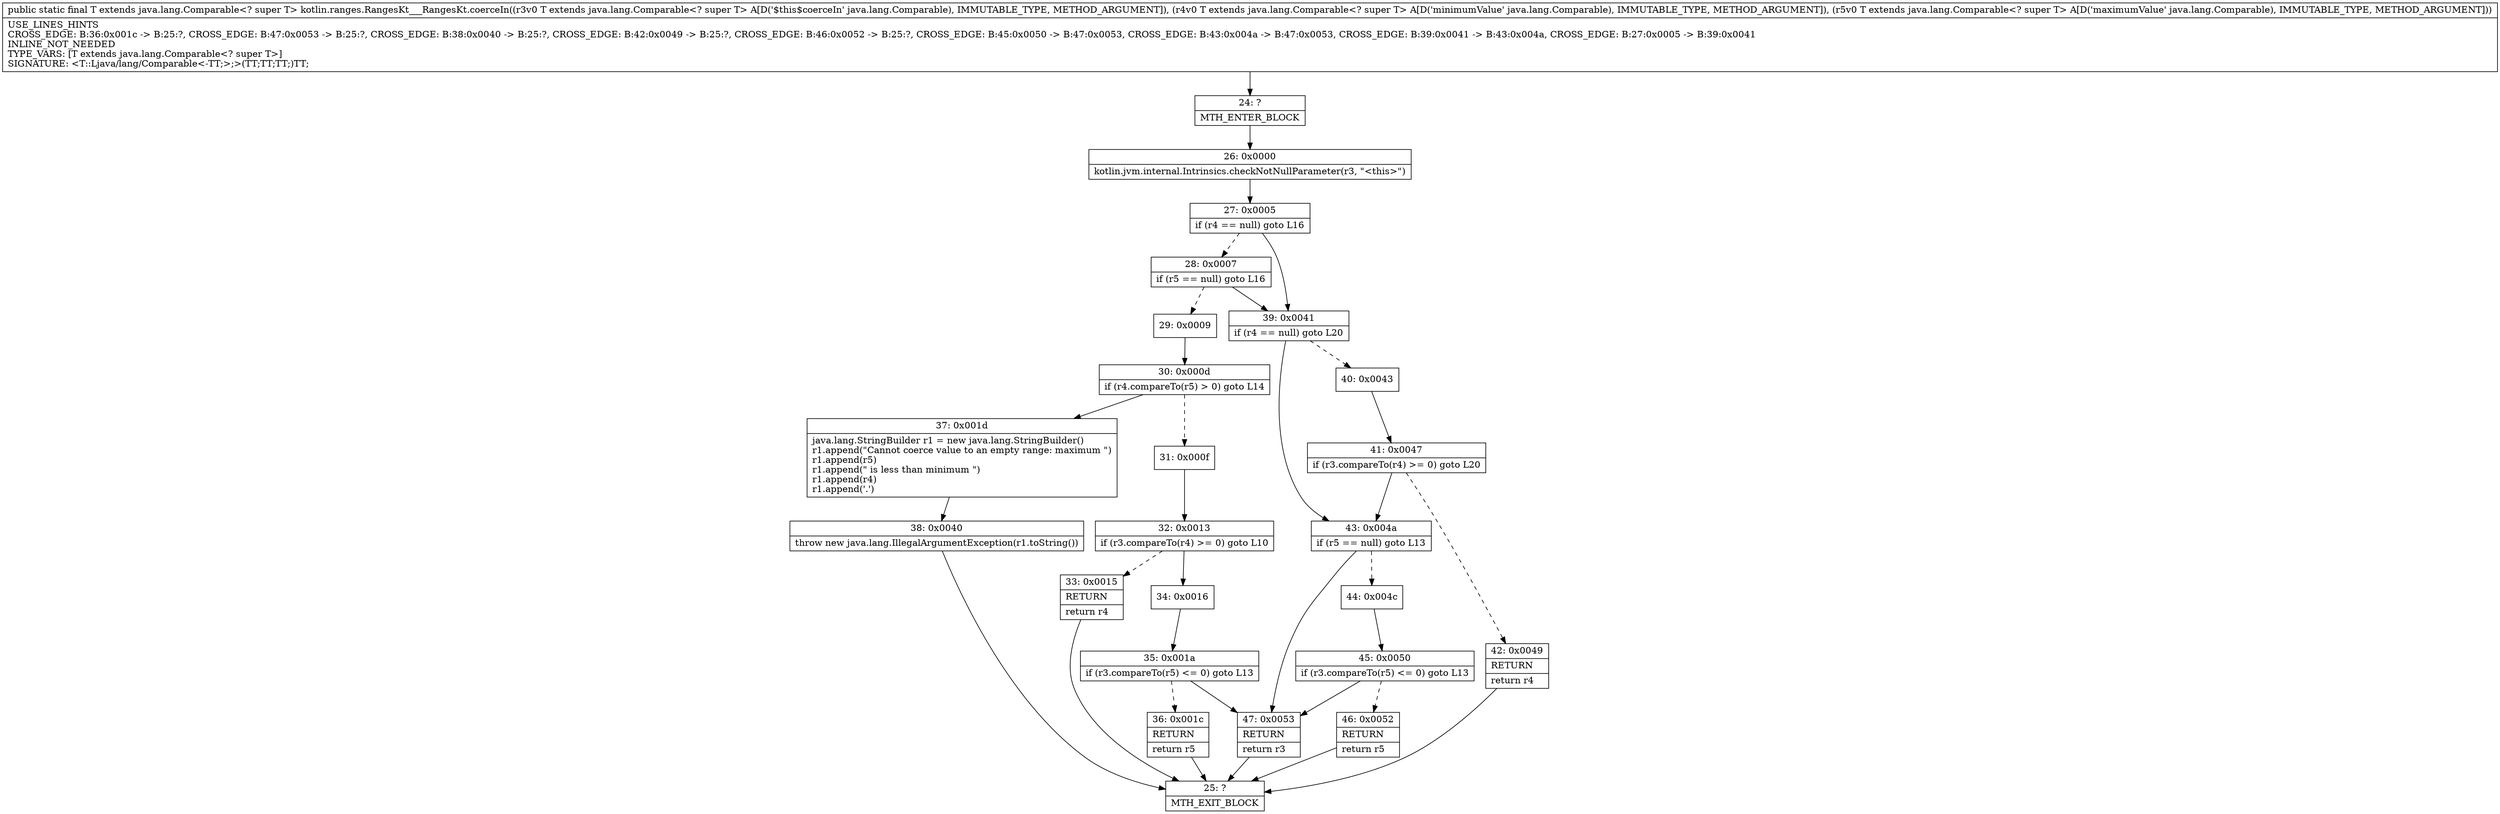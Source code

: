 digraph "CFG forkotlin.ranges.RangesKt___RangesKt.coerceIn(Ljava\/lang\/Comparable;Ljava\/lang\/Comparable;Ljava\/lang\/Comparable;)Ljava\/lang\/Comparable;" {
Node_24 [shape=record,label="{24\:\ ?|MTH_ENTER_BLOCK\l}"];
Node_26 [shape=record,label="{26\:\ 0x0000|kotlin.jvm.internal.Intrinsics.checkNotNullParameter(r3, \"\<this\>\")\l}"];
Node_27 [shape=record,label="{27\:\ 0x0005|if (r4 == null) goto L16\l}"];
Node_28 [shape=record,label="{28\:\ 0x0007|if (r5 == null) goto L16\l}"];
Node_29 [shape=record,label="{29\:\ 0x0009}"];
Node_30 [shape=record,label="{30\:\ 0x000d|if (r4.compareTo(r5) \> 0) goto L14\l}"];
Node_31 [shape=record,label="{31\:\ 0x000f}"];
Node_32 [shape=record,label="{32\:\ 0x0013|if (r3.compareTo(r4) \>= 0) goto L10\l}"];
Node_33 [shape=record,label="{33\:\ 0x0015|RETURN\l|return r4\l}"];
Node_25 [shape=record,label="{25\:\ ?|MTH_EXIT_BLOCK\l}"];
Node_34 [shape=record,label="{34\:\ 0x0016}"];
Node_35 [shape=record,label="{35\:\ 0x001a|if (r3.compareTo(r5) \<= 0) goto L13\l}"];
Node_36 [shape=record,label="{36\:\ 0x001c|RETURN\l|return r5\l}"];
Node_47 [shape=record,label="{47\:\ 0x0053|RETURN\l|return r3\l}"];
Node_37 [shape=record,label="{37\:\ 0x001d|java.lang.StringBuilder r1 = new java.lang.StringBuilder()\lr1.append(\"Cannot coerce value to an empty range: maximum \")\lr1.append(r5)\lr1.append(\" is less than minimum \")\lr1.append(r4)\lr1.append('.')\l}"];
Node_38 [shape=record,label="{38\:\ 0x0040|throw new java.lang.IllegalArgumentException(r1.toString())\l}"];
Node_39 [shape=record,label="{39\:\ 0x0041|if (r4 == null) goto L20\l}"];
Node_40 [shape=record,label="{40\:\ 0x0043}"];
Node_41 [shape=record,label="{41\:\ 0x0047|if (r3.compareTo(r4) \>= 0) goto L20\l}"];
Node_42 [shape=record,label="{42\:\ 0x0049|RETURN\l|return r4\l}"];
Node_43 [shape=record,label="{43\:\ 0x004a|if (r5 == null) goto L13\l}"];
Node_44 [shape=record,label="{44\:\ 0x004c}"];
Node_45 [shape=record,label="{45\:\ 0x0050|if (r3.compareTo(r5) \<= 0) goto L13\l}"];
Node_46 [shape=record,label="{46\:\ 0x0052|RETURN\l|return r5\l}"];
MethodNode[shape=record,label="{public static final T extends java.lang.Comparable\<? super T\> kotlin.ranges.RangesKt___RangesKt.coerceIn((r3v0 T extends java.lang.Comparable\<? super T\> A[D('$this$coerceIn' java.lang.Comparable), IMMUTABLE_TYPE, METHOD_ARGUMENT]), (r4v0 T extends java.lang.Comparable\<? super T\> A[D('minimumValue' java.lang.Comparable), IMMUTABLE_TYPE, METHOD_ARGUMENT]), (r5v0 T extends java.lang.Comparable\<? super T\> A[D('maximumValue' java.lang.Comparable), IMMUTABLE_TYPE, METHOD_ARGUMENT]))  | USE_LINES_HINTS\lCROSS_EDGE: B:36:0x001c \-\> B:25:?, CROSS_EDGE: B:47:0x0053 \-\> B:25:?, CROSS_EDGE: B:38:0x0040 \-\> B:25:?, CROSS_EDGE: B:42:0x0049 \-\> B:25:?, CROSS_EDGE: B:46:0x0052 \-\> B:25:?, CROSS_EDGE: B:45:0x0050 \-\> B:47:0x0053, CROSS_EDGE: B:43:0x004a \-\> B:47:0x0053, CROSS_EDGE: B:39:0x0041 \-\> B:43:0x004a, CROSS_EDGE: B:27:0x0005 \-\> B:39:0x0041\lINLINE_NOT_NEEDED\lTYPE_VARS: [T extends java.lang.Comparable\<? super T\>]\lSIGNATURE: \<T::Ljava\/lang\/Comparable\<\-TT;\>;\>(TT;TT;TT;)TT;\l}"];
MethodNode -> Node_24;Node_24 -> Node_26;
Node_26 -> Node_27;
Node_27 -> Node_28[style=dashed];
Node_27 -> Node_39;
Node_28 -> Node_29[style=dashed];
Node_28 -> Node_39;
Node_29 -> Node_30;
Node_30 -> Node_31[style=dashed];
Node_30 -> Node_37;
Node_31 -> Node_32;
Node_32 -> Node_33[style=dashed];
Node_32 -> Node_34;
Node_33 -> Node_25;
Node_34 -> Node_35;
Node_35 -> Node_36[style=dashed];
Node_35 -> Node_47;
Node_36 -> Node_25;
Node_47 -> Node_25;
Node_37 -> Node_38;
Node_38 -> Node_25;
Node_39 -> Node_40[style=dashed];
Node_39 -> Node_43;
Node_40 -> Node_41;
Node_41 -> Node_42[style=dashed];
Node_41 -> Node_43;
Node_42 -> Node_25;
Node_43 -> Node_44[style=dashed];
Node_43 -> Node_47;
Node_44 -> Node_45;
Node_45 -> Node_46[style=dashed];
Node_45 -> Node_47;
Node_46 -> Node_25;
}

